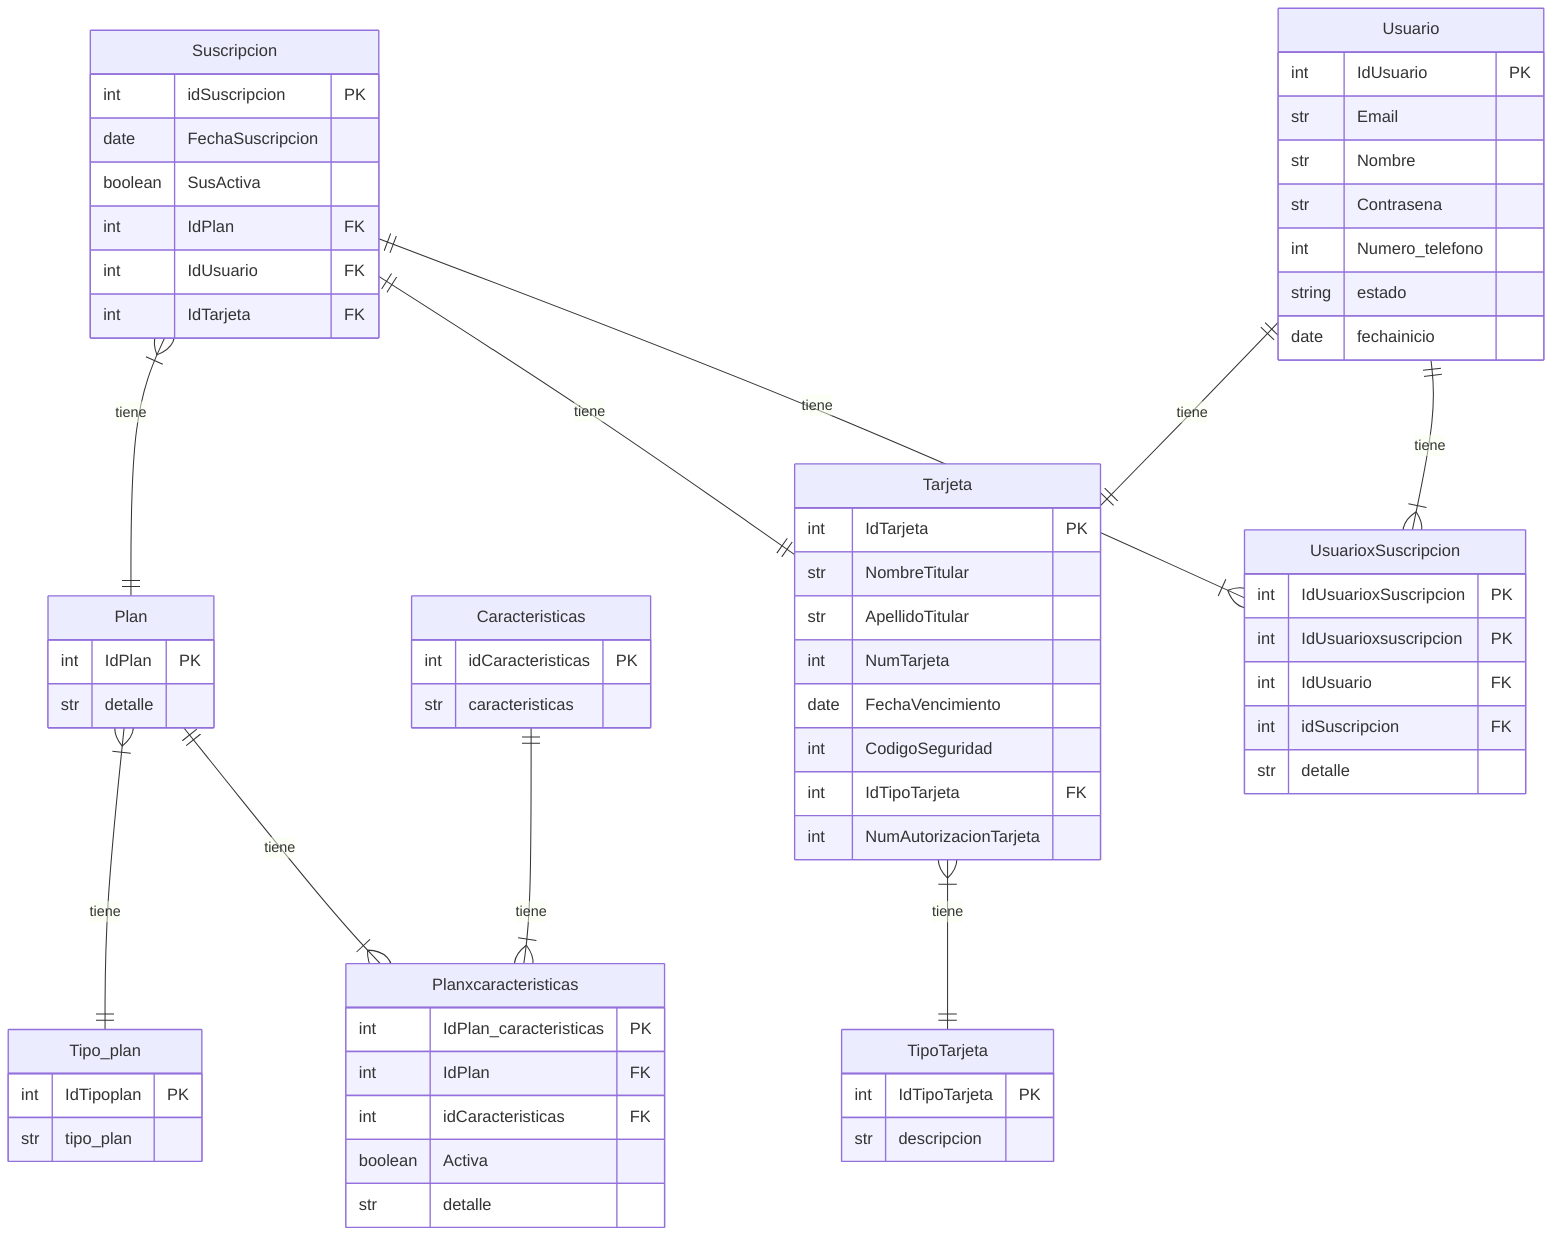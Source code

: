 erDiagram
    Usuario{
        int IdUsuario PK
        str Email
        str Nombre
        str Contrasena
        int Numero_telefono
        string estado
        date fechainicio
    }

    Plan{
        int IdPlan PK 
        str detalle
    }

    Caracteristicas{
        int idCaracteristicas PK
        str caracteristicas
    }

    Tipo_plan{
        int IdTipoplan PK
        str tipo_plan
    }

    Tarjeta{
        int IdTarjeta PK
        str NombreTitular
        str ApellidoTitular
        int NumTarjeta
        date FechaVencimiento
        int CodigoSeguridad
        int IdTipoTarjeta FK
        int NumAutorizacionTarjeta
    }

    TipoTarjeta{
        int IdTipoTarjeta PK
        str descripcion
    }

    Suscripcion{
        int idSuscripcion PK
        date FechaSuscripcion
        boolean SusActiva
        int IdPlan FK
        int IdUsuario FK
        int IdTarjeta FK
    }

    UsuarioxSuscripcion{
    int IdUsuarioxSuscripcion PK
    int IdUsuarioxsuscripcion PK
    int IdUsuario FK
    int idSuscripcion FK
    str detalle
    }

    Planxcaracteristicas{
        int IdPlan_caracteristicas PK
        int IdPlan FK
        int idCaracteristicas FK
        boolean Activa
        str detalle
    }

    Usuario ||--|{ UsuarioxSuscripcion: tiene
    Suscripcion ||--|{ UsuarioxSuscripcion: tiene
    Plan ||--|{ Planxcaracteristicas: tiene
    Caracteristicas ||--|{ Planxcaracteristicas: tiene
    Suscripcion ||--|| Tarjeta: tiene
    Suscripcion }|--|| Plan: tiene
    Tarjeta }|--||  TipoTarjeta: tiene
    Plan }|--|| Tipo_plan: tiene
    Usuario ||--|| Tarjeta: tiene